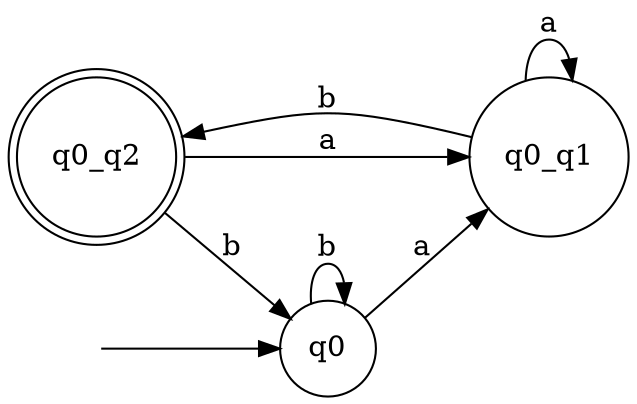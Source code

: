 digraph SimpleDFA_Expected {
	rankdir=LR;
	node [shape = doublecircle]; q0_q2;
	node [shape = circle];
	start [shape=point, style=invis];
	start -> q0;
	q0 -> q0_q1 [label = "a"];
	q0 -> q0 [label = "b"];
	q0_q1 -> q0_q1 [label = "a"];
	q0_q1 -> q0_q2 [label = "b"];
	q0_q2 -> q0_q1 [label = "a"];
	q0_q2 -> q0 [label = "b"];
}
